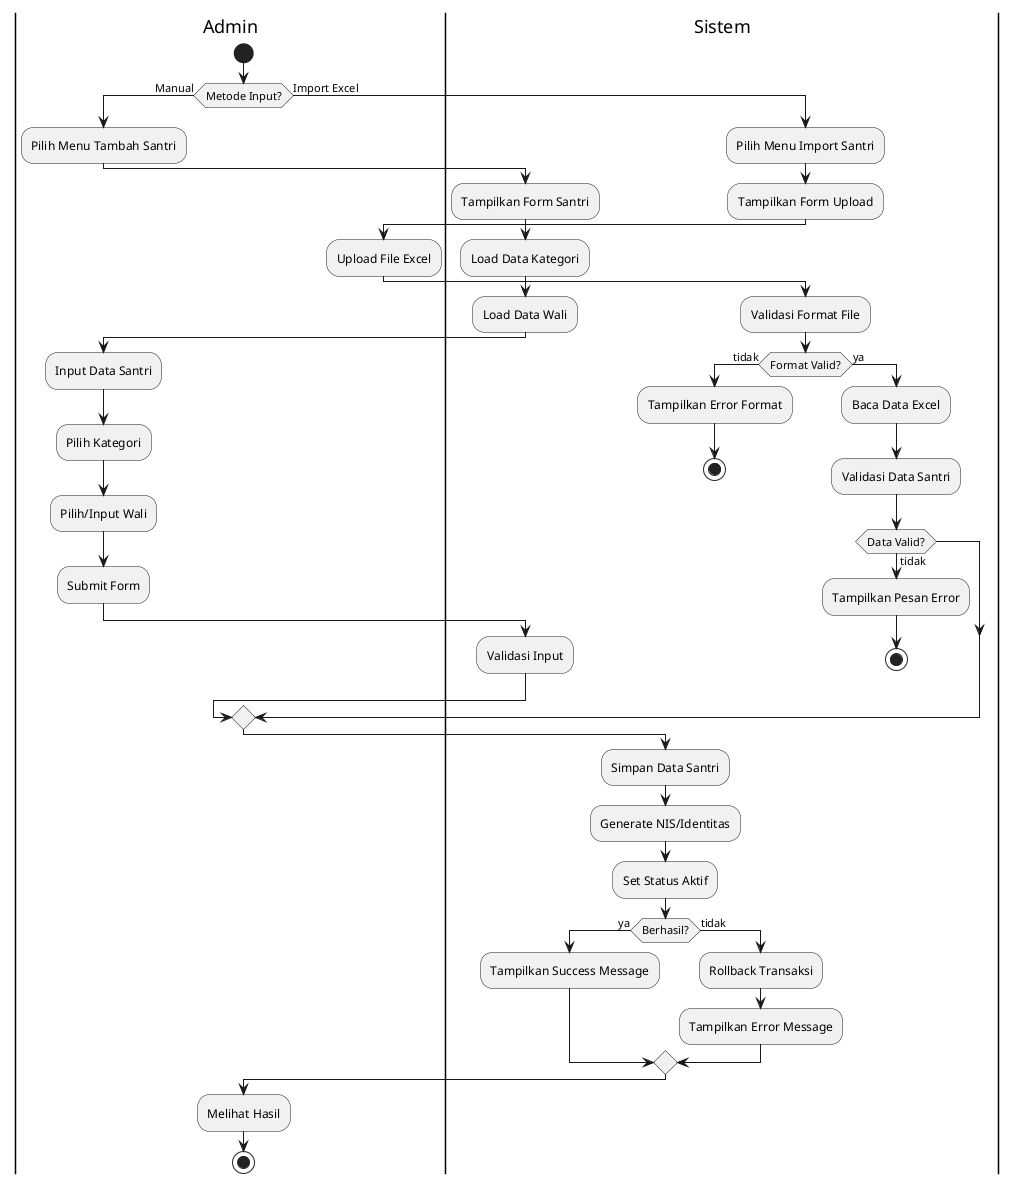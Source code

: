@startuml Tambah Data Santri

|Admin|
start

if (Metode Input?) then (Manual)
    :Pilih Menu Tambah Santri;
    
    |Sistem|
    :Tampilkan Form Santri;
    :Load Data Kategori;
    :Load Data Wali;
    
    |Admin|
    :Input Data Santri;
    :Pilih Kategori;
    :Pilih/Input Wali;
    :Submit Form;
    
    |Sistem|
    :Validasi Input;
    
else (Import Excel)
    :Pilih Menu Import Santri;
    
    |Sistem|
    :Tampilkan Form Upload;
    
    |Admin|
    :Upload File Excel;
    
    |Sistem|
    :Validasi Format File;
    if (Format Valid?) then (tidak)
        :Tampilkan Error Format;
        stop
    else (ya)
        :Baca Data Excel;
        :Validasi Data Santri;
        
        if (Data Valid?) then (tidak)
            :Tampilkan Pesan Error;
            stop
        endif
    endif
endif

|Sistem|
:Simpan Data Santri;
:Generate NIS/Identitas;
:Set Status Aktif;
    
if (Berhasil?) then (ya)
    :Tampilkan Success Message;
else (tidak)
    :Rollback Transaksi;
    :Tampilkan Error Message;
endif

|Admin|
:Melihat Hasil;
stop

@enduml